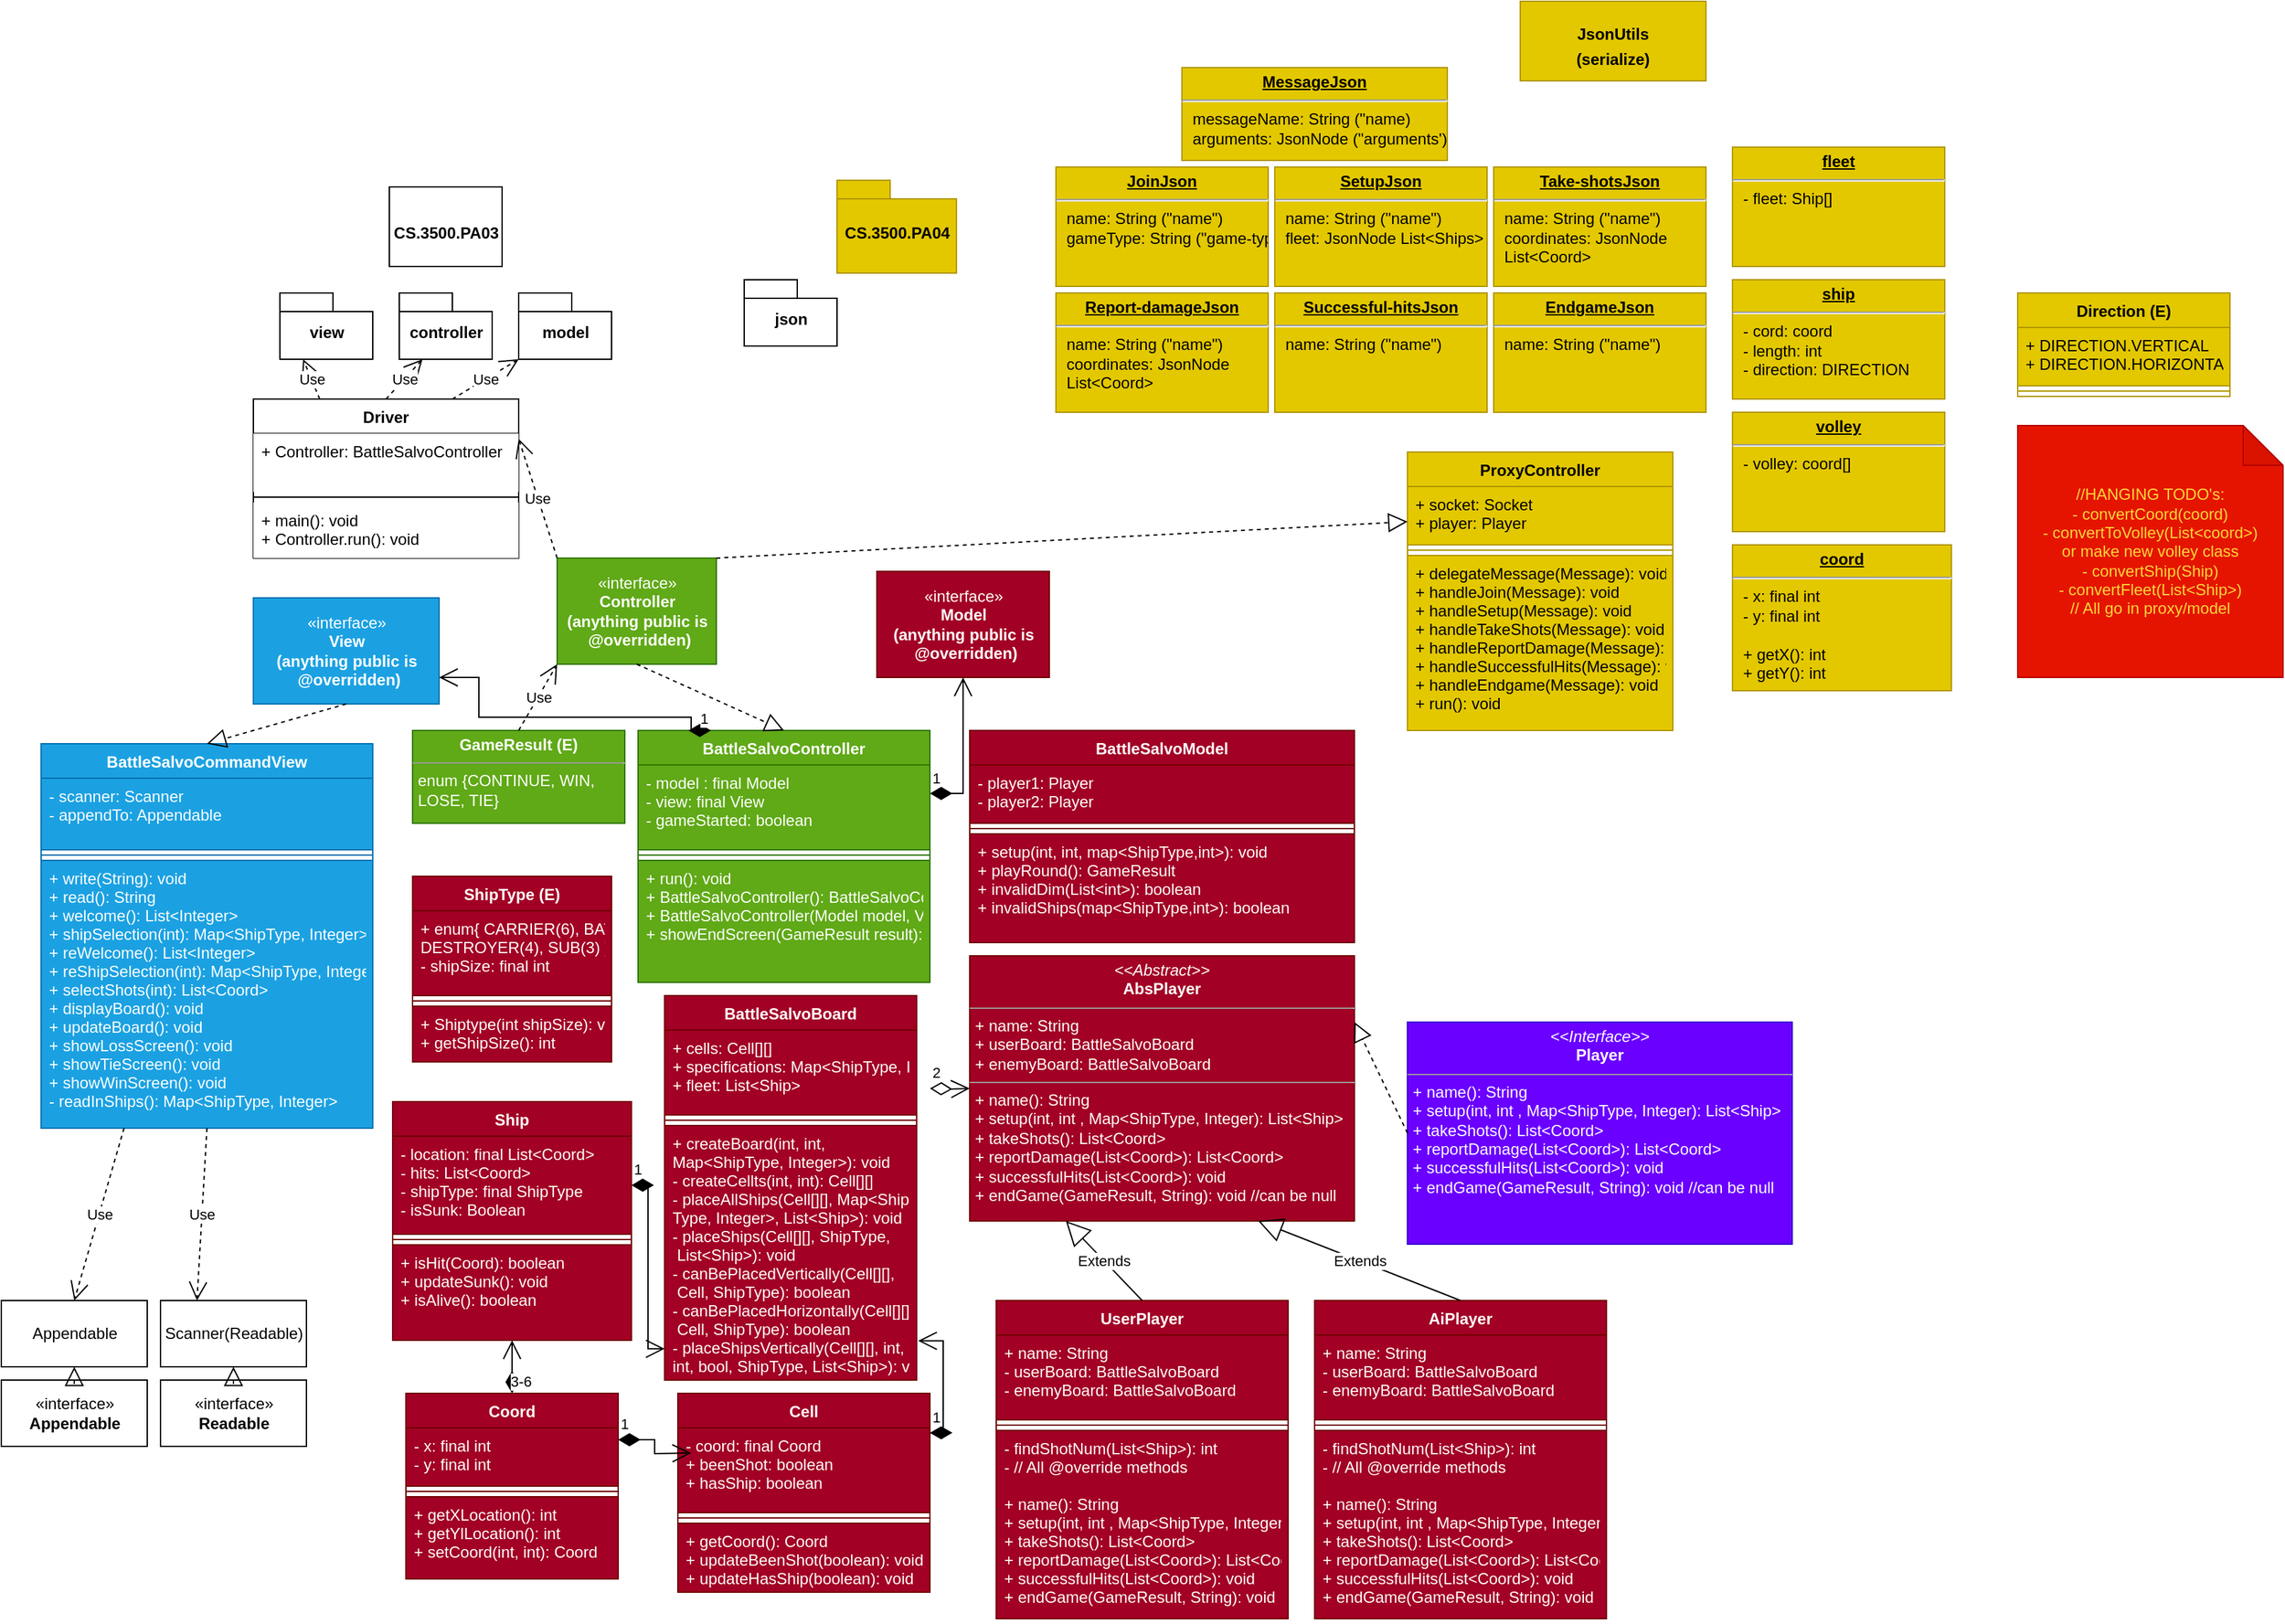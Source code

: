 <mxfile version="20.5.3" type="embed"><diagram id="PG2w0AKIMrAd8hYZp7g7" name="Page-1"><mxGraphModel dx="2145" dy="1400" grid="1" gridSize="10" guides="1" tooltips="1" connect="1" arrows="1" fold="1" page="1" pageScale="1" pageWidth="850" pageHeight="1100" math="0" shadow="0"><root><mxCell id="0"/><mxCell id="1" parent="0"/><mxCell id="35" value="Driver" style="swimlane;fontStyle=1;align=center;verticalAlign=top;childLayout=stackLayout;horizontal=1;startSize=26;horizontalStack=0;resizeParent=1;resizeParentMax=0;resizeLast=0;collapsible=1;marginBottom=0;gradientColor=none;fillColor=default;" parent="1" vertex="1"><mxGeometry x="160" y="270" width="200" height="120" as="geometry"/></mxCell><mxCell id="36" value="+ Controller: BattleSalvoController" style="text;strokeColor=none;fillColor=default;align=left;verticalAlign=top;spacingLeft=4;spacingRight=4;overflow=hidden;rotatable=0;points=[[0,0.5],[1,0.5]];portConstraint=eastwest;" parent="35" vertex="1"><mxGeometry y="26" width="200" height="44" as="geometry"/></mxCell><mxCell id="37" value="" style="line;strokeWidth=1;fillColor=none;align=left;verticalAlign=middle;spacingTop=-1;spacingLeft=3;spacingRight=3;rotatable=0;labelPosition=right;points=[];portConstraint=eastwest;strokeColor=inherit;" parent="35" vertex="1"><mxGeometry y="70" width="200" height="8" as="geometry"/></mxCell><mxCell id="38" value="+ main(): void&#10;+ Controller.run(): void" style="text;strokeColor=none;fillColor=default;align=left;verticalAlign=top;spacingLeft=4;spacingRight=4;overflow=hidden;rotatable=0;points=[[0,0.5],[1,0.5]];portConstraint=eastwest;" parent="35" vertex="1"><mxGeometry y="78" width="200" height="42" as="geometry"/></mxCell><mxCell id="40" value="«interface»&lt;br&gt;&lt;b&gt;View&lt;br&gt;(anything public is&lt;br&gt;&amp;nbsp;@overridden)&lt;br&gt;&lt;/b&gt;" style="html=1;fillColor=#1ba1e2;fontColor=#ffffff;strokeColor=#006EAF;" parent="1" vertex="1"><mxGeometry x="160" y="420" width="140" height="80" as="geometry"/></mxCell><mxCell id="41" value="«interface»&lt;br&gt;&lt;b&gt;Model&lt;br&gt;&lt;/b&gt;&lt;b&gt;(anything public is&lt;br&gt;&amp;nbsp;@overridden)&lt;/b&gt;&lt;b&gt;&lt;br&gt;&lt;/b&gt;" style="html=1;fillColor=#a20025;fontColor=#ffffff;strokeColor=#6F0000;" parent="1" vertex="1"><mxGeometry x="630" y="400" width="130" height="80" as="geometry"/></mxCell><mxCell id="42" value="«interface»&lt;br&gt;&lt;b&gt;Controller&lt;br&gt;&lt;/b&gt;&lt;b&gt;(anything public is&lt;br&gt;&amp;nbsp;@overridden)&lt;/b&gt;&lt;b&gt;&lt;br&gt;&lt;/b&gt;" style="html=1;fillColor=#60a917;fontColor=#ffffff;strokeColor=#2D7600;" parent="1" vertex="1"><mxGeometry x="389" y="390" width="120" height="80" as="geometry"/></mxCell><mxCell id="44" value="BattleSalvoCommandView" style="swimlane;fontStyle=1;align=center;verticalAlign=top;childLayout=stackLayout;horizontal=1;startSize=26;horizontalStack=0;resizeParent=1;resizeParentMax=0;resizeLast=0;collapsible=1;marginBottom=0;fillColor=#1ba1e2;fontColor=#ffffff;strokeColor=#006EAF;" parent="1" vertex="1"><mxGeometry y="530" width="250" height="290" as="geometry"/></mxCell><mxCell id="45" value="- scanner: Scanner&#10;- appendTo: Appendable" style="text;strokeColor=#006EAF;fillColor=#1ba1e2;align=left;verticalAlign=top;spacingLeft=4;spacingRight=4;overflow=hidden;rotatable=0;points=[[0,0.5],[1,0.5]];portConstraint=eastwest;fontColor=#ffffff;" parent="44" vertex="1"><mxGeometry y="26" width="250" height="54" as="geometry"/></mxCell><mxCell id="46" value="" style="line;strokeWidth=1;fillColor=#1ba1e2;align=left;verticalAlign=middle;spacingTop=-1;spacingLeft=3;spacingRight=3;rotatable=0;labelPosition=right;points=[];portConstraint=eastwest;strokeColor=#006EAF;fontColor=#ffffff;" parent="44" vertex="1"><mxGeometry y="80" width="250" height="8" as="geometry"/></mxCell><mxCell id="47" value="+ write(String): void&#10;+ read(): String&#10;+ welcome(): List&lt;Integer&gt;&#10;+ shipSelection(int): Map&lt;ShipType, Integer&gt;&#10;+ reWelcome(): List&lt;Integer&gt;&#10;+ reShipSelection(int): Map&lt;ShipType, Integer&gt;&#10;+ selectShots(int): List&lt;Coord&gt;&#10;+ displayBoard(): void&#10;+ updateBoard(): void&#10;+ showLossScreen(): void &#10;+ showTieScreen(): void&#10;+ showWinScreen(): void&#10;- readInShips(): Map&lt;ShipType, Integer&gt;" style="text;strokeColor=#006EAF;fillColor=#1ba1e2;align=left;verticalAlign=top;spacingLeft=4;spacingRight=4;overflow=hidden;rotatable=0;points=[[0,0.5],[1,0.5]];portConstraint=eastwest;fontColor=#ffffff;" parent="44" vertex="1"><mxGeometry y="88" width="250" height="202" as="geometry"/></mxCell><mxCell id="48" value="Appendable" style="html=1;fillColor=default;gradientColor=none;" parent="1" vertex="1"><mxGeometry x="-30" y="950" width="110" height="50" as="geometry"/></mxCell><mxCell id="49" value="«interface»&lt;br&gt;&lt;b&gt;Appendable&lt;/b&gt;" style="html=1;fillColor=default;gradientColor=none;" parent="1" vertex="1"><mxGeometry x="-30" y="1010" width="110" height="50" as="geometry"/></mxCell><mxCell id="50" value="«interface»&lt;br&gt;&lt;b&gt;Readable&lt;/b&gt;" style="html=1;fillColor=default;gradientColor=none;" parent="1" vertex="1"><mxGeometry x="90" y="1010" width="110" height="50" as="geometry"/></mxCell><mxCell id="51" value="Scanner(Readable)" style="html=1;fillColor=default;gradientColor=none;" parent="1" vertex="1"><mxGeometry x="90" y="950" width="110" height="50" as="geometry"/></mxCell><mxCell id="52" value="" style="endArrow=block;dashed=1;endFill=0;endSize=12;html=1;rounded=0;exitX=0.5;exitY=0;exitDx=0;exitDy=0;entryX=0.5;entryY=1;entryDx=0;entryDy=0;" parent="1" source="49" target="48" edge="1"><mxGeometry width="160" relative="1" as="geometry"><mxPoint x="260" y="740" as="sourcePoint"/><mxPoint x="420" y="740" as="targetPoint"/></mxGeometry></mxCell><mxCell id="54" value="" style="endArrow=block;dashed=1;endFill=0;endSize=12;html=1;rounded=0;exitX=0.5;exitY=0;exitDx=0;exitDy=0;entryX=0.5;entryY=1;entryDx=0;entryDy=0;" parent="1" source="50" target="51" edge="1"><mxGeometry width="160" relative="1" as="geometry"><mxPoint x="260" y="740" as="sourcePoint"/><mxPoint x="420" y="740" as="targetPoint"/></mxGeometry></mxCell><mxCell id="55" value="Use" style="endArrow=open;endSize=12;dashed=1;html=1;rounded=0;exitX=0.25;exitY=1;exitDx=0;exitDy=0;entryX=0.5;entryY=0;entryDx=0;entryDy=0;" parent="1" source="44" target="48" edge="1"><mxGeometry width="160" relative="1" as="geometry"><mxPoint x="260" y="790" as="sourcePoint"/><mxPoint x="420" y="790" as="targetPoint"/></mxGeometry></mxCell><mxCell id="57" value="Use" style="endArrow=open;endSize=12;dashed=1;html=1;rounded=0;entryX=0.25;entryY=0;entryDx=0;entryDy=0;exitX=0.5;exitY=1;exitDx=0;exitDy=0;" parent="1" source="44" target="51" edge="1"><mxGeometry width="160" relative="1" as="geometry"><mxPoint x="260" y="790" as="sourcePoint"/><mxPoint x="420" y="790" as="targetPoint"/></mxGeometry></mxCell><mxCell id="58" value="" style="endArrow=block;dashed=1;endFill=0;endSize=12;html=1;rounded=0;entryX=0.5;entryY=0;entryDx=0;entryDy=0;exitX=0.5;exitY=1;exitDx=0;exitDy=0;" parent="1" source="40" target="44" edge="1"><mxGeometry width="160" relative="1" as="geometry"><mxPoint x="170" y="570" as="sourcePoint"/><mxPoint x="370" y="590" as="targetPoint"/></mxGeometry></mxCell><mxCell id="59" value="controller" style="shape=folder;fontStyle=1;spacingTop=10;tabWidth=40;tabHeight=14;tabPosition=left;html=1;" parent="1" vertex="1"><mxGeometry x="270" y="190" width="70" height="50" as="geometry"/></mxCell><mxCell id="60" value="view" style="shape=folder;fontStyle=1;spacingTop=10;tabWidth=40;tabHeight=14;tabPosition=left;html=1;" parent="1" vertex="1"><mxGeometry x="180" y="190" width="70" height="50" as="geometry"/></mxCell><mxCell id="61" value="model" style="shape=folder;fontStyle=1;spacingTop=10;tabWidth=40;tabHeight=14;tabPosition=left;html=1;" parent="1" vertex="1"><mxGeometry x="360" y="190" width="70" height="50" as="geometry"/></mxCell><mxCell id="62" value="&lt;p style=&quot;margin:0px;margin-top:4px;text-align:center;&quot;&gt;&lt;b&gt;GameResult (E)&lt;/b&gt;&lt;/p&gt;&lt;hr size=&quot;1&quot;&gt;&lt;p style=&quot;margin:0px;margin-left:4px;&quot;&gt;enum {CONTINUE, WIN,&amp;nbsp;&lt;/p&gt;&lt;p style=&quot;margin:0px;margin-left:4px;&quot;&gt;LOSE, TIE}&lt;/p&gt;" style="verticalAlign=top;align=left;overflow=fill;fontSize=12;fontFamily=Helvetica;html=1;fillColor=#60a917;fontColor=#ffffff;strokeColor=#2D7600;" parent="1" vertex="1"><mxGeometry x="280" y="520" width="160" height="70" as="geometry"/></mxCell><mxCell id="63" value="Use" style="endArrow=open;endSize=12;dashed=1;html=1;rounded=0;exitX=0.5;exitY=0;exitDx=0;exitDy=0;entryX=0;entryY=1;entryDx=0;entryDy=0;" parent="1" source="62" target="42" edge="1"><mxGeometry width="160" relative="1" as="geometry"><mxPoint x="250" y="660" as="sourcePoint"/><mxPoint x="410" y="660" as="targetPoint"/></mxGeometry></mxCell><mxCell id="66" value="BattleSalvoController" style="swimlane;fontStyle=1;align=center;verticalAlign=top;childLayout=stackLayout;horizontal=1;startSize=26;horizontalStack=0;resizeParent=1;resizeParentMax=0;resizeLast=0;collapsible=1;marginBottom=0;fillColor=#60a917;fontColor=#ffffff;strokeColor=#2D7600;" parent="1" vertex="1"><mxGeometry x="450" y="520" width="220" height="190" as="geometry"/></mxCell><mxCell id="67" value="- model : final Model &#10;- view: final View&#10;- gameStarted: boolean" style="text;strokeColor=#2D7600;fillColor=#60a917;align=left;verticalAlign=top;spacingLeft=4;spacingRight=4;overflow=hidden;rotatable=0;points=[[0,0.5],[1,0.5]];portConstraint=eastwest;fontColor=#ffffff;" parent="66" vertex="1"><mxGeometry y="26" width="220" height="64" as="geometry"/></mxCell><mxCell id="68" value="" style="line;strokeWidth=1;fillColor=#60a917;align=left;verticalAlign=middle;spacingTop=-1;spacingLeft=3;spacingRight=3;rotatable=0;labelPosition=right;points=[];portConstraint=eastwest;strokeColor=#2D7600;fontColor=#ffffff;" parent="66" vertex="1"><mxGeometry y="90" width="220" height="8" as="geometry"/></mxCell><mxCell id="69" value="+ run(): void&#10;+ BattleSalvoController(): BattleSalvoController&#10;+ BattleSalvoController(Model model, View view):&#10;+ showEndScreen(GameResult result): void" style="text;strokeColor=#2D7600;fillColor=#60a917;align=left;verticalAlign=top;spacingLeft=4;spacingRight=4;overflow=hidden;rotatable=0;points=[[0,0.5],[1,0.5]];portConstraint=eastwest;fontColor=#ffffff;" parent="66" vertex="1"><mxGeometry y="98" width="220" height="92" as="geometry"/></mxCell><mxCell id="70" value="" style="endArrow=block;dashed=1;endFill=0;endSize=12;html=1;rounded=0;exitX=0.5;exitY=1;exitDx=0;exitDy=0;entryX=0.5;entryY=0;entryDx=0;entryDy=0;" parent="1" source="42" target="66" edge="1"><mxGeometry width="160" relative="1" as="geometry"><mxPoint x="250" y="630" as="sourcePoint"/><mxPoint x="410" y="630" as="targetPoint"/></mxGeometry></mxCell><mxCell id="71" value="Use" style="endArrow=open;endSize=12;dashed=1;html=1;rounded=0;entryX=1;entryY=0.25;entryDx=0;entryDy=0;exitX=0;exitY=0;exitDx=0;exitDy=0;" parent="1" source="42" target="35" edge="1"><mxGeometry width="160" relative="1" as="geometry"><mxPoint x="250" y="490" as="sourcePoint"/><mxPoint x="410" y="490" as="targetPoint"/></mxGeometry></mxCell><mxCell id="72" value="1" style="endArrow=open;html=1;endSize=12;startArrow=diamondThin;startSize=14;startFill=1;edgeStyle=orthogonalEdgeStyle;align=left;verticalAlign=bottom;rounded=0;entryX=1;entryY=0.75;entryDx=0;entryDy=0;exitX=0.25;exitY=0;exitDx=0;exitDy=0;" parent="1" source="66" target="40" edge="1"><mxGeometry x="-0.917" relative="1" as="geometry"><mxPoint x="420" y="510" as="sourcePoint"/><mxPoint x="400" y="600" as="targetPoint"/><Array as="points"><mxPoint x="490" y="510"/><mxPoint x="330" y="510"/><mxPoint x="330" y="480"/></Array><mxPoint as="offset"/></mxGeometry></mxCell><mxCell id="73" value="1" style="endArrow=open;html=1;endSize=12;startArrow=diamondThin;startSize=14;startFill=1;edgeStyle=orthogonalEdgeStyle;align=left;verticalAlign=bottom;rounded=0;exitX=1;exitY=0.25;exitDx=0;exitDy=0;entryX=0.5;entryY=1;entryDx=0;entryDy=0;" parent="1" source="66" target="41" edge="1"><mxGeometry x="-1" y="3" relative="1" as="geometry"><mxPoint x="320" y="500" as="sourcePoint"/><mxPoint x="580" y="480" as="targetPoint"/></mxGeometry></mxCell><mxCell id="74" value="ShipType (E)" style="swimlane;fontStyle=1;align=center;verticalAlign=top;childLayout=stackLayout;horizontal=1;startSize=26;horizontalStack=0;resizeParent=1;resizeParentMax=0;resizeLast=0;collapsible=1;marginBottom=0;fillColor=#a20025;fontColor=#ffffff;strokeColor=#6F0000;" parent="1" vertex="1"><mxGeometry x="280" y="630" width="150" height="140" as="geometry"/></mxCell><mxCell id="75" value="+ enum{ CARRIER(6), BATTLESHIP(5),&#10;DESTROYER(4), SUB(3) }&#10;- shipSize: final int" style="text;strokeColor=#6F0000;fillColor=#a20025;align=left;verticalAlign=top;spacingLeft=4;spacingRight=4;overflow=hidden;rotatable=0;points=[[0,0.5],[1,0.5]];portConstraint=eastwest;fontColor=#ffffff;" parent="74" vertex="1"><mxGeometry y="26" width="150" height="64" as="geometry"/></mxCell><mxCell id="76" value="" style="line;strokeWidth=1;fillColor=#a20025;align=left;verticalAlign=middle;spacingTop=-1;spacingLeft=3;spacingRight=3;rotatable=0;labelPosition=right;points=[];portConstraint=eastwest;strokeColor=#6F0000;fontColor=#ffffff;" parent="74" vertex="1"><mxGeometry y="90" width="150" height="8" as="geometry"/></mxCell><mxCell id="77" value="+ Shiptype(int shipSize): void&#10;+ getShipSize(): int " style="text;strokeColor=#6F0000;fillColor=#a20025;align=left;verticalAlign=top;spacingLeft=4;spacingRight=4;overflow=hidden;rotatable=0;points=[[0,0.5],[1,0.5]];portConstraint=eastwest;fontColor=#ffffff;" parent="74" vertex="1"><mxGeometry y="98" width="150" height="42" as="geometry"/></mxCell><mxCell id="78" value="UserPlayer" style="swimlane;fontStyle=1;align=center;verticalAlign=top;childLayout=stackLayout;horizontal=1;startSize=26;horizontalStack=0;resizeParent=1;resizeParentMax=0;resizeLast=0;collapsible=1;marginBottom=0;fillColor=#a20025;fontColor=#ffffff;strokeColor=#6F0000;" parent="1" vertex="1"><mxGeometry x="720" y="950" width="220" height="240" as="geometry"/></mxCell><mxCell id="79" value="+ name: String&#10;- userBoard: BattleSalvoBoard&#10;- enemyBoard: BattleSalvoBoard" style="text;strokeColor=#6F0000;fillColor=#a20025;align=left;verticalAlign=top;spacingLeft=4;spacingRight=4;overflow=hidden;rotatable=0;points=[[0,0.5],[1,0.5]];portConstraint=eastwest;fontColor=#ffffff;" parent="78" vertex="1"><mxGeometry y="26" width="220" height="64" as="geometry"/></mxCell><mxCell id="80" value="" style="line;strokeWidth=1;fillColor=#a20025;align=left;verticalAlign=middle;spacingTop=-1;spacingLeft=3;spacingRight=3;rotatable=0;labelPosition=right;points=[];portConstraint=eastwest;strokeColor=#6F0000;fontColor=#ffffff;" parent="78" vertex="1"><mxGeometry y="90" width="220" height="8" as="geometry"/></mxCell><mxCell id="81" value="- findShotNum(List&lt;Ship&gt;): int&#10;- // All @override methods &#10;&#10;+ name(): String&#10;+ setup(int, int , Map&lt;ShipType, Integer): List&lt;Ship&gt;&#10;+ takeShots(): List&lt;Coord&gt;&#10;+ reportDamage(List&lt;Coord&gt;): List&lt;Coord&gt;&#10;+ successfulHits(List&lt;Coord&gt;): void &#10;+ endGame(GameResult, String): void&#10;" style="text;strokeColor=#6F0000;fillColor=#a20025;align=left;verticalAlign=top;spacingLeft=4;spacingRight=4;overflow=hidden;rotatable=0;points=[[0,0.5],[1,0.5]];portConstraint=eastwest;fontColor=#ffffff;" parent="78" vertex="1"><mxGeometry y="98" width="220" height="142" as="geometry"/></mxCell><mxCell id="82" value="AiPlayer" style="swimlane;fontStyle=1;align=center;verticalAlign=top;childLayout=stackLayout;horizontal=1;startSize=26;horizontalStack=0;resizeParent=1;resizeParentMax=0;resizeLast=0;collapsible=1;marginBottom=0;fillColor=#a20025;fontColor=#ffffff;strokeColor=#6F0000;" parent="1" vertex="1"><mxGeometry x="960" y="950" width="220" height="240" as="geometry"/></mxCell><mxCell id="83" value="+ name: String&#10;- userBoard: BattleSalvoBoard&#10;- enemyBoard: BattleSalvoBoard" style="text;strokeColor=#6F0000;fillColor=#a20025;align=left;verticalAlign=top;spacingLeft=4;spacingRight=4;overflow=hidden;rotatable=0;points=[[0,0.5],[1,0.5]];portConstraint=eastwest;fontColor=#ffffff;" parent="82" vertex="1"><mxGeometry y="26" width="220" height="64" as="geometry"/></mxCell><mxCell id="84" value="" style="line;strokeWidth=1;fillColor=#a20025;align=left;verticalAlign=middle;spacingTop=-1;spacingLeft=3;spacingRight=3;rotatable=0;labelPosition=right;points=[];portConstraint=eastwest;strokeColor=#6F0000;fontColor=#ffffff;" parent="82" vertex="1"><mxGeometry y="90" width="220" height="8" as="geometry"/></mxCell><mxCell id="85" value="- findShotNum(List&lt;Ship&gt;): int&#10;- // All @override methods &#10;&#10;+ name(): String&#10;+ setup(int, int , Map&lt;ShipType, Integer): List&lt;Ship&gt;&#10;+ takeShots(): List&lt;Coord&gt;&#10;+ reportDamage(List&lt;Coord&gt;): List&lt;Coord&gt;&#10;+ successfulHits(List&lt;Coord&gt;): void &#10;+ endGame(GameResult, String): void" style="text;strokeColor=#6F0000;fillColor=#a20025;align=left;verticalAlign=top;spacingLeft=4;spacingRight=4;overflow=hidden;rotatable=0;points=[[0,0.5],[1,0.5]];portConstraint=eastwest;fontColor=#ffffff;" parent="82" vertex="1"><mxGeometry y="98" width="220" height="142" as="geometry"/></mxCell><mxCell id="86" value="&lt;p style=&quot;margin:0px;margin-top:4px;text-align:center;&quot;&gt;&lt;i&gt;&amp;lt;&amp;lt;Abstract&amp;gt;&amp;gt;&lt;/i&gt;&lt;br&gt;&lt;b&gt;AbsPlayer&lt;/b&gt;&lt;/p&gt;&lt;hr size=&quot;1&quot;&gt;&lt;p style=&quot;margin:0px;margin-left:4px;&quot;&gt;+ name: String&lt;br&gt;+ userBoard: BattleSalvoBoard&lt;/p&gt;&lt;p style=&quot;margin:0px;margin-left:4px;&quot;&gt;+ enemyBoard: BattleSalvoBoard&lt;/p&gt;&lt;hr size=&quot;1&quot;&gt;&lt;p style=&quot;margin:0px;margin-left:4px;&quot;&gt;+ name(): String&lt;br&gt;+ setup(int, int , Map&amp;lt;ShipType, Integer): List&amp;lt;Ship&amp;gt;&lt;/p&gt;&lt;p style=&quot;margin:0px;margin-left:4px;&quot;&gt;+ takeShots(): List&amp;lt;Coord&amp;gt;&lt;/p&gt;&lt;p style=&quot;margin:0px;margin-left:4px;&quot;&gt;+ reportDamage(List&amp;lt;Coord&amp;gt;): List&amp;lt;Coord&amp;gt;&lt;/p&gt;&lt;p style=&quot;margin:0px;margin-left:4px;&quot;&gt;+ successfulHits(List&amp;lt;Coord&amp;gt;): void&amp;nbsp;&lt;/p&gt;&lt;p style=&quot;margin:0px;margin-left:4px;&quot;&gt;+ endGame(GameResult, String): void //can be null&lt;/p&gt;&lt;p style=&quot;margin:0px;margin-left:4px;&quot;&gt;&lt;br&gt;&lt;/p&gt;" style="verticalAlign=top;align=left;overflow=fill;fontSize=12;fontFamily=Helvetica;html=1;fillColor=#a20025;fontColor=#ffffff;strokeColor=#6F0000;" parent="1" vertex="1"><mxGeometry x="700" y="690" width="290" height="200" as="geometry"/></mxCell><mxCell id="92" value="&lt;p style=&quot;margin:0px;margin-top:4px;text-align:center;&quot;&gt;&lt;i&gt;&amp;lt;&amp;lt;Interface&amp;gt;&amp;gt;&lt;/i&gt;&lt;br&gt;&lt;b&gt;Player&lt;/b&gt;&lt;/p&gt;&lt;hr size=&quot;1&quot;&gt;&lt;p style=&quot;margin:0px;margin-left:4px;&quot;&gt;&lt;span style=&quot;background-color: initial;&quot;&gt;+ name(): String&lt;/span&gt;&lt;/p&gt;&lt;p style=&quot;margin: 0px 0px 0px 4px;&quot;&gt;+ setup(int, int , Map&amp;lt;ShipType, Integer): List&amp;lt;Ship&amp;gt;&lt;/p&gt;&lt;p style=&quot;margin: 0px 0px 0px 4px;&quot;&gt;+ takeShots(): List&amp;lt;Coord&amp;gt;&lt;/p&gt;&lt;p style=&quot;margin: 0px 0px 0px 4px;&quot;&gt;+ reportDamage(List&amp;lt;Coord&amp;gt;): List&amp;lt;Coord&amp;gt;&lt;/p&gt;&lt;p style=&quot;margin: 0px 0px 0px 4px;&quot;&gt;+ successfulHits(List&amp;lt;Coord&amp;gt;): void&amp;nbsp;&lt;/p&gt;&lt;p style=&quot;margin: 0px 0px 0px 4px;&quot;&gt;+ endGame(GameResult, String): void //can be null&lt;/p&gt;" style="verticalAlign=top;align=left;overflow=fill;fontSize=12;fontFamily=Helvetica;html=1;fillColor=#6a00ff;fontColor=#ffffff;strokeColor=#3700CC;" parent="1" vertex="1"><mxGeometry x="1030" y="740" width="290" height="167.5" as="geometry"/></mxCell><mxCell id="93" value="" style="endArrow=block;dashed=1;endFill=0;endSize=12;html=1;rounded=0;exitX=0;exitY=0.5;exitDx=0;exitDy=0;entryX=1;entryY=0.25;entryDx=0;entryDy=0;" parent="1" source="92" target="86" edge="1"><mxGeometry width="160" relative="1" as="geometry"><mxPoint x="850" y="750" as="sourcePoint"/><mxPoint x="1200" y="810" as="targetPoint"/></mxGeometry></mxCell><mxCell id="94" value="Extends" style="endArrow=block;endSize=16;endFill=0;html=1;rounded=0;exitX=0.5;exitY=0;exitDx=0;exitDy=0;entryX=0.25;entryY=1;entryDx=0;entryDy=0;" parent="1" source="78" target="86" edge="1"><mxGeometry width="160" relative="1" as="geometry"><mxPoint x="850" y="930" as="sourcePoint"/><mxPoint x="1010" y="930" as="targetPoint"/></mxGeometry></mxCell><mxCell id="95" value="Extends" style="endArrow=block;endSize=16;endFill=0;html=1;rounded=0;exitX=0.5;exitY=0;exitDx=0;exitDy=0;entryX=0.75;entryY=1;entryDx=0;entryDy=0;" parent="1" source="82" target="86" edge="1"><mxGeometry width="160" relative="1" as="geometry"><mxPoint x="850" y="930" as="sourcePoint"/><mxPoint x="1010" y="930" as="targetPoint"/></mxGeometry></mxCell><mxCell id="99" value="Use" style="endArrow=open;endSize=12;dashed=1;html=1;rounded=0;exitX=0.75;exitY=0;exitDx=0;exitDy=0;entryX=0;entryY=0;entryDx=0;entryDy=50;entryPerimeter=0;" parent="1" source="35" target="61" edge="1"><mxGeometry width="160" relative="1" as="geometry"><mxPoint x="470" y="300" as="sourcePoint"/><mxPoint x="630" y="300" as="targetPoint"/></mxGeometry></mxCell><mxCell id="100" value="Use" style="endArrow=open;endSize=12;dashed=1;html=1;rounded=0;exitX=0.5;exitY=0;exitDx=0;exitDy=0;entryX=0.25;entryY=1;entryDx=0;entryDy=0;entryPerimeter=0;" parent="1" source="35" target="59" edge="1"><mxGeometry width="160" relative="1" as="geometry"><mxPoint x="470" y="300" as="sourcePoint"/><mxPoint x="630" y="300" as="targetPoint"/></mxGeometry></mxCell><mxCell id="101" value="Use" style="endArrow=open;endSize=12;dashed=1;html=1;rounded=0;entryX=0.25;entryY=1;entryDx=0;entryDy=0;entryPerimeter=0;exitX=0.25;exitY=0;exitDx=0;exitDy=0;" parent="1" source="35" target="60" edge="1"><mxGeometry width="160" relative="1" as="geometry"><mxPoint x="470" y="300" as="sourcePoint"/><mxPoint x="630" y="300" as="targetPoint"/></mxGeometry></mxCell><mxCell id="102" value="Ship" style="swimlane;fontStyle=1;align=center;verticalAlign=top;childLayout=stackLayout;horizontal=1;startSize=26;horizontalStack=0;resizeParent=1;resizeParentMax=0;resizeLast=0;collapsible=1;marginBottom=0;fillColor=#a20025;fontColor=#ffffff;strokeColor=#6F0000;" parent="1" vertex="1"><mxGeometry x="265" y="800" width="180" height="180" as="geometry"/></mxCell><mxCell id="103" value="- location: final List&lt;Coord&gt;&#10;- hits: List&lt;Coord&gt;&#10;- shipType: final ShipType&#10;- isSunk: Boolean" style="text;strokeColor=#6F0000;fillColor=#a20025;align=left;verticalAlign=top;spacingLeft=4;spacingRight=4;overflow=hidden;rotatable=0;points=[[0,0.5],[1,0.5]];portConstraint=eastwest;fontColor=#ffffff;" parent="102" vertex="1"><mxGeometry y="26" width="180" height="74" as="geometry"/></mxCell><mxCell id="104" value="" style="line;strokeWidth=1;fillColor=#a20025;align=left;verticalAlign=middle;spacingTop=-1;spacingLeft=3;spacingRight=3;rotatable=0;labelPosition=right;points=[];portConstraint=eastwest;strokeColor=#6F0000;fontColor=#ffffff;" parent="102" vertex="1"><mxGeometry y="100" width="180" height="8" as="geometry"/></mxCell><mxCell id="105" value="+ isHit(Coord): boolean&#10;+ updateSunk(): void&#10;+ isAlive(): boolean" style="text;strokeColor=#6F0000;fillColor=#a20025;align=left;verticalAlign=top;spacingLeft=4;spacingRight=4;overflow=hidden;rotatable=0;points=[[0,0.5],[1,0.5]];portConstraint=eastwest;fontColor=#ffffff;" parent="102" vertex="1"><mxGeometry y="108" width="180" height="72" as="geometry"/></mxCell><mxCell id="106" value="Coord" style="swimlane;fontStyle=1;align=center;verticalAlign=top;childLayout=stackLayout;horizontal=1;startSize=26;horizontalStack=0;resizeParent=1;resizeParentMax=0;resizeLast=0;collapsible=1;marginBottom=0;fillColor=#a20025;fontColor=#ffffff;strokeColor=#6F0000;" parent="1" vertex="1"><mxGeometry x="275" y="1020" width="160" height="140" as="geometry"/></mxCell><mxCell id="107" value="- x: final int&#10;- y: final int" style="text;strokeColor=#6F0000;fillColor=#a20025;align=left;verticalAlign=top;spacingLeft=4;spacingRight=4;overflow=hidden;rotatable=0;points=[[0,0.5],[1,0.5]];portConstraint=eastwest;fontColor=#ffffff;" parent="106" vertex="1"><mxGeometry y="26" width="160" height="44" as="geometry"/></mxCell><mxCell id="108" value="" style="line;strokeWidth=1;fillColor=#a20025;align=left;verticalAlign=middle;spacingTop=-1;spacingLeft=3;spacingRight=3;rotatable=0;labelPosition=right;points=[];portConstraint=eastwest;strokeColor=#6F0000;fontColor=#ffffff;" parent="106" vertex="1"><mxGeometry y="70" width="160" height="8" as="geometry"/></mxCell><mxCell id="109" value="+ getXLocation(): int&#10;+ getYlLocation(): int&#10;+ setCoord(int, int): Coord" style="text;strokeColor=#6F0000;fillColor=#a20025;align=left;verticalAlign=top;spacingLeft=4;spacingRight=4;overflow=hidden;rotatable=0;points=[[0,0.5],[1,0.5]];portConstraint=eastwest;fontColor=#ffffff;" parent="106" vertex="1"><mxGeometry y="78" width="160" height="62" as="geometry"/></mxCell><mxCell id="110" value="Cell" style="swimlane;fontStyle=1;align=center;verticalAlign=top;childLayout=stackLayout;horizontal=1;startSize=26;horizontalStack=0;resizeParent=1;resizeParentMax=0;resizeLast=0;collapsible=1;marginBottom=0;fillColor=#a20025;fontColor=#ffffff;strokeColor=#6F0000;" parent="1" vertex="1"><mxGeometry x="480" y="1020" width="190" height="150" as="geometry"/></mxCell><mxCell id="111" value="- coord: final Coord&#10;+ beenShot: boolean&#10;+ hasShip: boolean" style="text;strokeColor=#6F0000;fillColor=#a20025;align=left;verticalAlign=top;spacingLeft=4;spacingRight=4;overflow=hidden;rotatable=0;points=[[0,0.5],[1,0.5]];portConstraint=eastwest;fontColor=#ffffff;" parent="110" vertex="1"><mxGeometry y="26" width="190" height="64" as="geometry"/></mxCell><mxCell id="112" value="" style="line;strokeWidth=1;fillColor=#a20025;align=left;verticalAlign=middle;spacingTop=-1;spacingLeft=3;spacingRight=3;rotatable=0;labelPosition=right;points=[];portConstraint=eastwest;strokeColor=#6F0000;fontColor=#ffffff;" parent="110" vertex="1"><mxGeometry y="90" width="190" height="8" as="geometry"/></mxCell><mxCell id="113" value="+ getCoord(): Coord&#10;+ updateBeenShot(boolean): void&#10;+ updateHasShip(boolean): void" style="text;strokeColor=#6F0000;fillColor=#a20025;align=left;verticalAlign=top;spacingLeft=4;spacingRight=4;overflow=hidden;rotatable=0;points=[[0,0.5],[1,0.5]];portConstraint=eastwest;fontColor=#ffffff;" parent="110" vertex="1"><mxGeometry y="98" width="190" height="52" as="geometry"/></mxCell><mxCell id="114" value="BattleSalvoModel" style="swimlane;fontStyle=1;align=center;verticalAlign=top;childLayout=stackLayout;horizontal=1;startSize=26;horizontalStack=0;resizeParent=1;resizeParentMax=0;resizeLast=0;collapsible=1;marginBottom=0;fillColor=#a20025;fontColor=#ffffff;strokeColor=#6F0000;" parent="1" vertex="1"><mxGeometry x="700" y="520" width="290" height="160" as="geometry"/></mxCell><mxCell id="115" value="- player1: Player&#10;- player2: Player" style="text;strokeColor=#6F0000;fillColor=#a20025;align=left;verticalAlign=top;spacingLeft=4;spacingRight=4;overflow=hidden;rotatable=0;points=[[0,0.5],[1,0.5]];portConstraint=eastwest;fontColor=#ffffff;" parent="114" vertex="1"><mxGeometry y="26" width="290" height="44" as="geometry"/></mxCell><mxCell id="116" value="" style="line;strokeWidth=1;fillColor=#a20025;align=left;verticalAlign=middle;spacingTop=-1;spacingLeft=3;spacingRight=3;rotatable=0;labelPosition=right;points=[];portConstraint=eastwest;strokeColor=#6F0000;fontColor=#ffffff;" parent="114" vertex="1"><mxGeometry y="70" width="290" height="8" as="geometry"/></mxCell><mxCell id="117" value="+ setup(int, int, map&lt;ShipType,int&gt;): void&#10;+ playRound(): GameResult&#10;+ invalidDim(List&lt;int&gt;): boolean&#10;+ invalidShips(map&lt;ShipType,int&gt;): boolean" style="text;strokeColor=#6F0000;fillColor=#a20025;align=left;verticalAlign=top;spacingLeft=4;spacingRight=4;overflow=hidden;rotatable=0;points=[[0,0.5],[1,0.5]];portConstraint=eastwest;fontColor=#ffffff;" parent="114" vertex="1"><mxGeometry y="78" width="290" height="82" as="geometry"/></mxCell><mxCell id="118" value="BattleSalvoBoard" style="swimlane;fontStyle=1;align=center;verticalAlign=top;childLayout=stackLayout;horizontal=1;startSize=26;horizontalStack=0;resizeParent=1;resizeParentMax=0;resizeLast=0;collapsible=1;marginBottom=0;fillColor=#a20025;fontColor=#ffffff;strokeColor=#6F0000;" parent="1" vertex="1"><mxGeometry x="470" y="720" width="190" height="290" as="geometry"/></mxCell><mxCell id="119" value="+ cells: Cell[][]&#10;+ specifications: Map&lt;ShipType, Integer&gt;&#10;+ fleet: List&lt;Ship&gt;" style="text;strokeColor=#6F0000;fillColor=#a20025;align=left;verticalAlign=top;spacingLeft=4;spacingRight=4;overflow=hidden;rotatable=0;points=[[0,0.5],[1,0.5]];portConstraint=eastwest;fontColor=#ffffff;" parent="118" vertex="1"><mxGeometry y="26" width="190" height="64" as="geometry"/></mxCell><mxCell id="120" value="" style="line;strokeWidth=1;fillColor=#a20025;align=left;verticalAlign=middle;spacingTop=-1;spacingLeft=3;spacingRight=3;rotatable=0;labelPosition=right;points=[];portConstraint=eastwest;strokeColor=#6F0000;fontColor=#ffffff;" parent="118" vertex="1"><mxGeometry y="90" width="190" height="8" as="geometry"/></mxCell><mxCell id="121" value="+ createBoard(int, int, &#10;Map&lt;ShipType, Integer&gt;): void&#10;- createCellts(int, int): Cell[][]&#10;- placeAllShips(Cell[][], Map&lt;Ship&#10;Type, Integer&gt;, List&lt;Ship&gt;): void&#10;- placeShips(Cell[][], ShipType,&#10; List&lt;Ship&gt;): void&#10;- canBePlacedVertically(Cell[][],&#10; Cell, ShipType): boolean&#10;- canBePlacedHorizontally(Cell[][],&#10; Cell, ShipType): boolean&#10;- placeShipsVertically(Cell[][], int, &#10;int, bool, ShipType, List&lt;Ship&gt;): void" style="text;strokeColor=#6F0000;fillColor=#a20025;align=left;verticalAlign=top;spacingLeft=4;spacingRight=4;overflow=hidden;rotatable=0;points=[[0,0.5],[1,0.5]];portConstraint=eastwest;fontColor=#ffffff;" parent="118" vertex="1"><mxGeometry y="98" width="190" height="192" as="geometry"/></mxCell><mxCell id="122" value="3-6" style="endArrow=open;html=1;endSize=12;startArrow=diamondThin;startSize=14;startFill=1;edgeStyle=orthogonalEdgeStyle;align=left;verticalAlign=bottom;rounded=0;exitX=0.5;exitY=0;exitDx=0;exitDy=0;entryX=0.5;entryY=1;entryDx=0;entryDy=0;" parent="1" source="106" target="102" edge="1"><mxGeometry x="-1" y="3" relative="1" as="geometry"><mxPoint x="340" y="920" as="sourcePoint"/><mxPoint x="500" y="920" as="targetPoint"/></mxGeometry></mxCell><mxCell id="123" value="1" style="endArrow=open;html=1;endSize=12;startArrow=diamondThin;startSize=14;startFill=1;edgeStyle=orthogonalEdgeStyle;align=left;verticalAlign=bottom;rounded=0;exitX=1;exitY=0.25;exitDx=0;exitDy=0;" parent="1" source="106" edge="1"><mxGeometry x="-1" y="3" relative="1" as="geometry"><mxPoint x="350" y="910" as="sourcePoint"/><mxPoint x="490" y="1065" as="targetPoint"/></mxGeometry></mxCell><mxCell id="124" value="1" style="endArrow=open;html=1;endSize=12;startArrow=diamondThin;startSize=14;startFill=1;edgeStyle=orthogonalEdgeStyle;align=left;verticalAlign=bottom;rounded=0;entryX=1.006;entryY=0.846;entryDx=0;entryDy=0;exitX=1;exitY=0.06;exitDx=0;exitDy=0;entryPerimeter=0;exitPerimeter=0;" parent="1" source="111" target="121" edge="1"><mxGeometry x="-1" y="3" relative="1" as="geometry"><mxPoint x="350" y="920" as="sourcePoint"/><mxPoint x="510" y="920" as="targetPoint"/></mxGeometry></mxCell><mxCell id="125" value="1" style="endArrow=open;html=1;endSize=12;startArrow=diamondThin;startSize=14;startFill=1;edgeStyle=orthogonalEdgeStyle;align=left;verticalAlign=bottom;rounded=0;entryX=0;entryY=0.877;entryDx=0;entryDy=0;exitX=1;exitY=0.5;exitDx=0;exitDy=0;entryPerimeter=0;" parent="1" source="103" target="121" edge="1"><mxGeometry x="-1" y="3" relative="1" as="geometry"><mxPoint x="350" y="920" as="sourcePoint"/><mxPoint x="510" y="920" as="targetPoint"/></mxGeometry></mxCell><mxCell id="126" value="2" style="endArrow=open;html=1;endSize=12;startArrow=diamondThin;startSize=14;startFill=0;edgeStyle=orthogonalEdgeStyle;align=left;verticalAlign=bottom;rounded=0;entryX=0;entryY=0.5;entryDx=0;entryDy=0;" parent="1" target="86" edge="1"><mxGeometry x="-1" y="3" relative="1" as="geometry"><mxPoint x="670" y="790" as="sourcePoint"/><mxPoint x="650" y="840" as="targetPoint"/></mxGeometry></mxCell><mxCell id="127" value="CS.3500.PA03" style="shape=folder;fontStyle=1;spacingTop=10;tabWidth=0;tabHeight=0;tabPosition=left;html=1;" parent="1" vertex="1"><mxGeometry x="262.5" y="110" width="85" height="60" as="geometry"/></mxCell><mxCell id="128" value="CS.3500.PA04" style="shape=folder;fontStyle=1;spacingTop=10;tabWidth=40;tabHeight=14;tabPosition=left;html=1;fillColor=#e3c800;fontColor=#000000;strokeColor=#B09500;" parent="1" vertex="1"><mxGeometry x="600" y="105" width="90" height="70" as="geometry"/></mxCell><mxCell id="129" value="json" style="shape=folder;fontStyle=1;spacingTop=10;tabWidth=40;tabHeight=14;tabPosition=left;html=1;" parent="1" vertex="1"><mxGeometry x="530" y="180" width="70" height="50" as="geometry"/></mxCell><mxCell id="131" value="&lt;p style=&quot;margin:0px;margin-top:4px;text-align:center;text-decoration:underline;&quot;&gt;&lt;b&gt;MessageJson&lt;/b&gt;&lt;/p&gt;&lt;hr&gt;&lt;p style=&quot;margin:0px;margin-left:8px;&quot;&gt;messageName: String (&quot;name)&amp;nbsp;&lt;/p&gt;&lt;p style=&quot;margin:0px;margin-left:8px;&quot;&gt;arguments: JsonNode (&quot;arguments')&lt;br&gt;&lt;/p&gt;&lt;p style=&quot;margin:0px;margin-left:8px;&quot;&gt;&lt;br&gt;&lt;/p&gt;" style="verticalAlign=top;align=left;overflow=fill;fontSize=12;fontFamily=Helvetica;html=1;fillColor=#e3c800;fontColor=#000000;strokeColor=#B09500;" parent="1" vertex="1"><mxGeometry x="860" y="20" width="200" height="70" as="geometry"/></mxCell><mxCell id="132" value="&lt;p style=&quot;margin:0px;margin-top:4px;text-align:center;text-decoration:underline;&quot;&gt;&lt;b&gt;SetupJson&lt;/b&gt;&lt;/p&gt;&lt;hr&gt;&lt;p style=&quot;margin:0px;margin-left:8px;&quot;&gt;name: String (&quot;name&quot;)&lt;br&gt;&lt;/p&gt;&lt;p style=&quot;margin: 0px 0px 0px 8px;&quot;&gt;fleet: JsonNode&amp;nbsp;&lt;span style=&quot;background-color: initial;&quot;&gt;List&amp;lt;Ships&amp;gt;&lt;/span&gt;&lt;/p&gt;" style="verticalAlign=top;align=left;overflow=fill;fontSize=12;fontFamily=Helvetica;html=1;fillColor=#e3c800;fontColor=#000000;strokeColor=#B09500;" parent="1" vertex="1"><mxGeometry x="930" y="95" width="160" height="90" as="geometry"/></mxCell><mxCell id="133" value="&lt;p style=&quot;margin:0px;margin-top:4px;text-align:center;text-decoration:underline;&quot;&gt;&lt;b&gt;Successful-hitsJson&lt;/b&gt;&lt;/p&gt;&lt;hr&gt;&lt;p style=&quot;margin: 0px 0px 0px 8px;&quot;&gt;name: String (&quot;name&quot;)&lt;/p&gt;" style="verticalAlign=top;align=left;overflow=fill;fontSize=12;fontFamily=Helvetica;html=1;fillColor=#e3c800;fontColor=#000000;strokeColor=#B09500;" parent="1" vertex="1"><mxGeometry x="930" y="190" width="160" height="90" as="geometry"/></mxCell><mxCell id="134" value="&lt;p style=&quot;margin:0px;margin-top:4px;text-align:center;text-decoration:underline;&quot;&gt;&lt;b&gt;Take-shotsJson&lt;/b&gt;&lt;/p&gt;&lt;hr&gt;&lt;p style=&quot;margin:0px;margin-left:8px;&quot;&gt;name: String (&quot;name&quot;)&lt;/p&gt;&lt;p style=&quot;margin:0px;margin-left:8px;&quot;&gt;coordinates: JsonNode&amp;nbsp;&lt;/p&gt;&lt;p style=&quot;margin:0px;margin-left:8px;&quot;&gt;List&amp;lt;Coord&amp;gt;&lt;/p&gt;" style="verticalAlign=top;align=left;overflow=fill;fontSize=12;fontFamily=Helvetica;html=1;fillColor=#e3c800;fontColor=#000000;strokeColor=#B09500;" parent="1" vertex="1"><mxGeometry x="1095" y="95" width="160" height="90" as="geometry"/></mxCell><mxCell id="135" value="&lt;p style=&quot;margin:0px;margin-top:4px;text-align:center;text-decoration:underline;&quot;&gt;&lt;b&gt;EndgameJson&lt;/b&gt;&lt;/p&gt;&lt;hr&gt;&lt;p style=&quot;margin: 0px 0px 0px 8px;&quot;&gt;name: String (&quot;name&quot;)&lt;/p&gt;&lt;div&gt;&lt;br&gt;&lt;/div&gt;" style="verticalAlign=top;align=left;overflow=fill;fontSize=12;fontFamily=Helvetica;html=1;fillColor=#e3c800;fontColor=#000000;strokeColor=#B09500;" parent="1" vertex="1"><mxGeometry x="1095" y="190" width="160" height="90" as="geometry"/></mxCell><mxCell id="136" value="&lt;p style=&quot;margin:0px;margin-top:4px;text-align:center;text-decoration:underline;&quot;&gt;&lt;b&gt;Report-damageJson&lt;/b&gt;&lt;/p&gt;&lt;hr&gt;&lt;p style=&quot;margin: 0px 0px 0px 8px;&quot;&gt;name: String (&quot;name&quot;)&lt;/p&gt;&lt;p style=&quot;margin: 0px 0px 0px 8px;&quot;&gt;coordinates: JsonNode&amp;nbsp;&lt;/p&gt;&lt;p style=&quot;margin: 0px 0px 0px 8px;&quot;&gt;List&amp;lt;Coord&amp;gt;&lt;/p&gt;" style="verticalAlign=top;align=left;overflow=fill;fontSize=12;fontFamily=Helvetica;html=1;fillColor=#e3c800;fontColor=#000000;strokeColor=#B09500;" parent="1" vertex="1"><mxGeometry x="765" y="190" width="160" height="90" as="geometry"/></mxCell><mxCell id="137" value="&lt;p style=&quot;margin:0px;margin-top:4px;text-align:center;text-decoration:underline;&quot;&gt;&lt;b&gt;JoinJson&lt;/b&gt;&lt;/p&gt;&lt;hr&gt;&lt;p style=&quot;margin:0px;margin-left:8px;&quot;&gt;name: String (&quot;name&quot;)&lt;br&gt;gameType: String (&quot;game-type&quot;)&lt;/p&gt;" style="verticalAlign=top;align=left;overflow=fill;fontSize=12;fontFamily=Helvetica;html=1;fillColor=#e3c800;fontColor=#000000;strokeColor=#B09500;" parent="1" vertex="1"><mxGeometry x="765" y="95" width="160" height="90" as="geometry"/></mxCell><mxCell id="138" value="&lt;p style=&quot;margin:0px;margin-top:4px;text-align:center;text-decoration:underline;&quot;&gt;&lt;b&gt;coord&lt;/b&gt;&lt;/p&gt;&lt;hr&gt;&lt;p style=&quot;margin: 0px 0px 0px 8px;&quot;&gt;- x: final int&lt;/p&gt;&lt;p style=&quot;margin: 0px 0px 0px 8px;&quot;&gt;- y: final int&lt;/p&gt;&lt;p style=&quot;margin: 0px 0px 0px 8px;&quot;&gt;&lt;br&gt;&lt;/p&gt;&lt;p style=&quot;margin: 0px 0px 0px 8px;&quot;&gt;+ getX(): int&lt;/p&gt;&lt;p style=&quot;margin: 0px 0px 0px 8px;&quot;&gt;+ getY(): int&lt;/p&gt;" style="verticalAlign=top;align=left;overflow=fill;fontSize=12;fontFamily=Helvetica;html=1;fillColor=#e3c800;fontColor=#000000;strokeColor=#B09500;" parent="1" vertex="1"><mxGeometry x="1275" y="380" width="165" height="110" as="geometry"/></mxCell><mxCell id="139" value="&lt;p style=&quot;margin:0px;margin-top:4px;text-align:center;text-decoration:underline;&quot;&gt;&lt;b&gt;fleet&lt;/b&gt;&lt;/p&gt;&lt;hr&gt;&lt;p style=&quot;margin:0px;margin-left:8px;&quot;&gt;&lt;span style=&quot;background-color: initial;&quot;&gt;- fleet: Ship[]&lt;/span&gt;&lt;br&gt;&lt;/p&gt;" style="verticalAlign=top;align=left;overflow=fill;fontSize=12;fontFamily=Helvetica;html=1;fillColor=#e3c800;fontColor=#000000;strokeColor=#B09500;" parent="1" vertex="1"><mxGeometry x="1275" y="80" width="160" height="90" as="geometry"/></mxCell><mxCell id="140" value="&lt;p style=&quot;margin:0px;margin-top:4px;text-align:center;text-decoration:underline;&quot;&gt;&lt;b&gt;ship&lt;/b&gt;&lt;/p&gt;&lt;hr&gt;&lt;p style=&quot;margin:0px;margin-left:8px;&quot;&gt;- cord: coord&lt;/p&gt;&lt;p style=&quot;margin:0px;margin-left:8px;&quot;&gt;- length: int&lt;/p&gt;&lt;p style=&quot;margin:0px;margin-left:8px;&quot;&gt;- direction: DIRECTION&lt;/p&gt;" style="verticalAlign=top;align=left;overflow=fill;fontSize=12;fontFamily=Helvetica;html=1;fillColor=#e3c800;fontColor=#000000;strokeColor=#B09500;" parent="1" vertex="1"><mxGeometry x="1275" y="180" width="160" height="90" as="geometry"/></mxCell><mxCell id="141" value="&lt;p style=&quot;margin:0px;margin-top:4px;text-align:center;text-decoration:underline;&quot;&gt;&lt;b&gt;volley&lt;/b&gt;&lt;/p&gt;&lt;hr&gt;&lt;p style=&quot;margin:0px;margin-left:8px;&quot;&gt;- volley: coord[]&lt;/p&gt;&lt;p style=&quot;margin:0px;margin-left:8px;&quot;&gt;&lt;br&gt;&lt;/p&gt;" style="verticalAlign=top;align=left;overflow=fill;fontSize=12;fontFamily=Helvetica;html=1;fillColor=#e3c800;fontColor=#000000;strokeColor=#B09500;" parent="1" vertex="1"><mxGeometry x="1275" y="280" width="160" height="90" as="geometry"/></mxCell><mxCell id="142" value="Direction (E)" style="swimlane;fontStyle=1;align=center;verticalAlign=top;childLayout=stackLayout;horizontal=1;startSize=26;horizontalStack=0;resizeParent=1;resizeParentMax=0;resizeLast=0;collapsible=1;marginBottom=0;fillColor=#e3c800;fontColor=#000000;strokeColor=#B09500;" vertex="1" parent="1"><mxGeometry x="1490" y="190" width="160" height="78" as="geometry"/></mxCell><mxCell id="143" value="+ DIRECTION.VERTICAL&#10;+ DIRECTION.HORIZONTAL" style="text;strokeColor=#B09500;fillColor=#e3c800;align=left;verticalAlign=top;spacingLeft=4;spacingRight=4;overflow=hidden;rotatable=0;points=[[0,0.5],[1,0.5]];portConstraint=eastwest;fontColor=#000000;" vertex="1" parent="142"><mxGeometry y="26" width="160" height="44" as="geometry"/></mxCell><mxCell id="144" value="" style="line;strokeWidth=1;fillColor=#e3c800;align=left;verticalAlign=middle;spacingTop=-1;spacingLeft=3;spacingRight=3;rotatable=0;labelPosition=right;points=[];portConstraint=eastwest;strokeColor=#B09500;fontColor=#000000;" vertex="1" parent="142"><mxGeometry y="70" width="160" height="8" as="geometry"/></mxCell><mxCell id="150" value="ProxyController" style="swimlane;fontStyle=1;align=center;verticalAlign=top;childLayout=stackLayout;horizontal=1;startSize=26;horizontalStack=0;resizeParent=1;resizeParentMax=0;resizeLast=0;collapsible=1;marginBottom=0;fillColor=#e3c800;fontColor=#000000;strokeColor=#B09500;" vertex="1" parent="1"><mxGeometry x="1030" y="310" width="200" height="210" as="geometry"/></mxCell><mxCell id="151" value="+ socket: Socket&#10;+ player: Player" style="text;strokeColor=#B09500;fillColor=#e3c800;align=left;verticalAlign=top;spacingLeft=4;spacingRight=4;overflow=hidden;rotatable=0;points=[[0,0.5],[1,0.5]];portConstraint=eastwest;fontColor=#000000;" vertex="1" parent="150"><mxGeometry y="26" width="200" height="44" as="geometry"/></mxCell><mxCell id="152" value="" style="line;strokeWidth=1;fillColor=#e3c800;align=left;verticalAlign=middle;spacingTop=-1;spacingLeft=3;spacingRight=3;rotatable=0;labelPosition=right;points=[];portConstraint=eastwest;strokeColor=#B09500;fontColor=#000000;" vertex="1" parent="150"><mxGeometry y="70" width="200" height="8" as="geometry"/></mxCell><mxCell id="153" value="+ delegateMessage(Message): void&#10;+ handleJoin(Message): void&#10;+ handleSetup(Message): void&#10;+ handleTakeShots(Message): void&#10;+ handleReportDamage(Message): void&#10;+ handleSuccessfulHits(Message): void&#10;+ handleEndgame(Message): void&#10;+ run(): void" style="text;strokeColor=#B09500;fillColor=#e3c800;align=left;verticalAlign=top;spacingLeft=4;spacingRight=4;overflow=hidden;rotatable=0;points=[[0,0.5],[1,0.5]];portConstraint=eastwest;fontColor=#000000;" vertex="1" parent="150"><mxGeometry y="78" width="200" height="132" as="geometry"/></mxCell><mxCell id="159" value="&lt;p style=&quot;margin:0px;margin-top:4px;text-align:center;&quot;&gt;&lt;br&gt;&lt;b&gt;JsonUtils&lt;/b&gt;&lt;/p&gt;&lt;p style=&quot;margin:0px;margin-top:4px;text-align:center;&quot;&gt;&lt;b&gt;(serialize)&lt;/b&gt;&lt;/p&gt;" style="verticalAlign=top;align=left;overflow=fill;fontSize=12;fontFamily=Helvetica;html=1;fillColor=#e3c800;fontColor=#000000;strokeColor=#B09500;" vertex="1" parent="1"><mxGeometry x="1115" y="-30" width="140" height="60" as="geometry"/></mxCell><mxCell id="160" value="&lt;font color=&quot;#ffd738&quot;&gt;//HANGING TODO's:&lt;br&gt;- convertCoord(coord)&lt;br&gt;- convertToVolley(List&amp;lt;coord&amp;gt;)&lt;br&gt;or make new volley class&lt;br&gt;- convertShip(Ship)&lt;br&gt;- convertFleet(List&amp;lt;Ship&amp;gt;)&lt;br&gt;// All go in proxy/model&lt;br&gt;&lt;/font&gt;" style="shape=note;whiteSpace=wrap;html=1;backgroundOutline=1;darkOpacity=0.05;fillColor=#e51400;fontColor=#ffffff;strokeColor=#B20000;" vertex="1" parent="1"><mxGeometry x="1490" y="290" width="200" height="190" as="geometry"/></mxCell><mxCell id="161" value="" style="endArrow=block;dashed=1;endFill=0;endSize=12;html=1;rounded=0;fontColor=#FFD738;exitX=1;exitY=0;exitDx=0;exitDy=0;entryX=0;entryY=0.25;entryDx=0;entryDy=0;" edge="1" parent="1" source="42" target="150"><mxGeometry width="160" relative="1" as="geometry"><mxPoint x="820" y="430" as="sourcePoint"/><mxPoint x="980" y="430" as="targetPoint"/></mxGeometry></mxCell></root></mxGraphModel></diagram></mxfile>